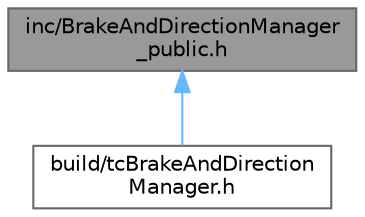 digraph "inc/BrakeAndDirectionManager_public.h"
{
 // LATEX_PDF_SIZE
  bgcolor="transparent";
  edge [fontname=Helvetica,fontsize=10,labelfontname=Helvetica,labelfontsize=10];
  node [fontname=Helvetica,fontsize=10,shape=box,height=0.2,width=0.4];
  Node1 [id="Node000001",label="inc/BrakeAndDirectionManager\l_public.h",height=0.2,width=0.4,color="gray40", fillcolor="grey60", style="filled", fontcolor="black",tooltip="Public header file for the Brake and Direction Manager."];
  Node1 -> Node2 [id="edge1_Node000001_Node000002",dir="back",color="steelblue1",style="solid",tooltip=" "];
  Node2 [id="Node000002",label="build/tcBrakeAndDirection\lManager.h",height=0.2,width=0.4,color="grey40", fillcolor="white", style="filled",URL="$tc_brake_and_direction_manager_8h_source.html",tooltip=" "];
}
